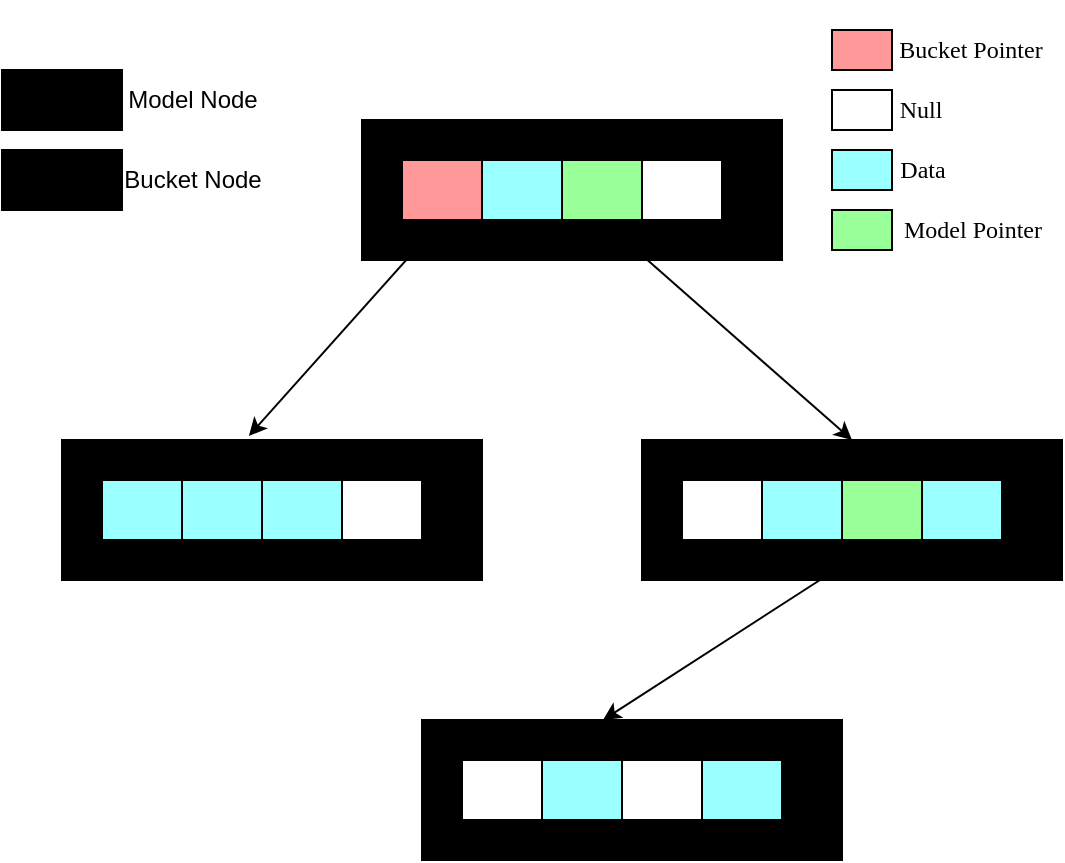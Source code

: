 <mxfile version="26.0.11">
  <diagram name="第 1 页" id="3QuMhop_2YjJpZ-RrJ_G">
    <mxGraphModel dx="794" dy="458" grid="1" gridSize="10" guides="1" tooltips="1" connect="1" arrows="1" fold="1" page="1" pageScale="1" pageWidth="827" pageHeight="1169" math="0" shadow="0">
      <root>
        <mxCell id="0" />
        <mxCell id="1" parent="0" />
        <mxCell id="SFqRbMc4jSseJqa-XxZ5-23" value="" style="rounded=0;whiteSpace=wrap;html=1;glass=0;strokeColor=default;align=center;verticalAlign=middle;fontFamily=Helvetica;fontSize=12;fontColor=default;fillColor=light-dark(#000000,var(--ge-dark-color, #121212));fillStyle=cross-hatch;" vertex="1" parent="1">
          <mxGeometry x="340" y="90" width="210" height="70" as="geometry" />
        </mxCell>
        <mxCell id="SFqRbMc4jSseJqa-XxZ5-21" value="" style="rounded=0;whiteSpace=wrap;html=1;glass=0;strokeColor=default;align=center;verticalAlign=middle;fontFamily=Helvetica;fontSize=12;fontColor=default;fillColor=light-dark(#FFFFFF,var(--ge-dark-color, #121212));fillStyle=auto;" vertex="1" parent="1">
          <mxGeometry x="480" y="110" width="40" height="30" as="geometry" />
        </mxCell>
        <mxCell id="SFqRbMc4jSseJqa-XxZ5-20" value="" style="rounded=0;whiteSpace=wrap;html=1;glass=0;strokeColor=default;align=center;verticalAlign=middle;fontFamily=Helvetica;fontSize=12;fontColor=default;fillColor=light-dark(#99FF99,var(--ge-dark-color, #121212));fillStyle=auto;" vertex="1" parent="1">
          <mxGeometry x="440" y="110" width="40" height="30" as="geometry" />
        </mxCell>
        <mxCell id="SFqRbMc4jSseJqa-XxZ5-19" value="" style="rounded=0;whiteSpace=wrap;html=1;glass=0;strokeColor=light-dark(#000000,#FFFFFF);align=center;verticalAlign=middle;fontFamily=Helvetica;fontSize=12;fontColor=default;fillColor=light-dark(#99FFFF,var(--ge-dark-color, #121212));fillStyle=auto;" vertex="1" parent="1">
          <mxGeometry x="400" y="110" width="40" height="30" as="geometry" />
        </mxCell>
        <mxCell id="SFqRbMc4jSseJqa-XxZ5-15" value="" style="rounded=0;whiteSpace=wrap;html=1;glass=0;strokeColor=default;align=center;verticalAlign=middle;fontFamily=Helvetica;fontSize=12;fontColor=default;fillColor=light-dark(#FF9999,var(--ge-dark-color, #121212));fillStyle=auto;" vertex="1" parent="1">
          <mxGeometry x="360" y="110" width="40" height="30" as="geometry" />
        </mxCell>
        <mxCell id="SFqRbMc4jSseJqa-XxZ5-24" value="" style="rounded=0;whiteSpace=wrap;html=1;glass=0;strokeColor=default;align=center;verticalAlign=middle;fontFamily=Helvetica;fontSize=12;fontColor=default;fillColor=light-dark(#000000,var(--ge-dark-color, #121212));fillStyle=dashed;" vertex="1" parent="1">
          <mxGeometry x="190" y="250" width="210" height="70" as="geometry" />
        </mxCell>
        <mxCell id="SFqRbMc4jSseJqa-XxZ5-25" value="" style="rounded=0;whiteSpace=wrap;html=1;glass=0;strokeColor=default;align=center;verticalAlign=middle;fontFamily=Helvetica;fontSize=12;fontColor=default;fillColor=light-dark(#FFFFFF,var(--ge-dark-color, #121212));fillStyle=auto;" vertex="1" parent="1">
          <mxGeometry x="330" y="270" width="40" height="30" as="geometry" />
        </mxCell>
        <mxCell id="SFqRbMc4jSseJqa-XxZ5-26" value="" style="rounded=0;whiteSpace=wrap;html=1;glass=0;strokeColor=default;align=center;verticalAlign=middle;fontFamily=Helvetica;fontSize=12;fontColor=default;fillColor=light-dark(#99FFFF,var(--ge-dark-color, #121212));fillStyle=auto;" vertex="1" parent="1">
          <mxGeometry x="210" y="270" width="40" height="30" as="geometry" />
        </mxCell>
        <mxCell id="SFqRbMc4jSseJqa-XxZ5-27" value="" style="rounded=0;whiteSpace=wrap;html=1;glass=0;strokeColor=default;align=center;verticalAlign=middle;fontFamily=Helvetica;fontSize=12;fontColor=default;fillColor=light-dark(#99FFFF,var(--ge-dark-color, #121212));fillStyle=auto;" vertex="1" parent="1">
          <mxGeometry x="250" y="270" width="40" height="30" as="geometry" />
        </mxCell>
        <mxCell id="SFqRbMc4jSseJqa-XxZ5-28" value="" style="rounded=0;whiteSpace=wrap;html=1;glass=0;strokeColor=default;align=center;verticalAlign=middle;fontFamily=Helvetica;fontSize=12;fontColor=default;fillColor=light-dark(#99FFFF,var(--ge-dark-color, #121212));fillStyle=auto;" vertex="1" parent="1">
          <mxGeometry x="290" y="270" width="40" height="30" as="geometry" />
        </mxCell>
        <mxCell id="SFqRbMc4jSseJqa-XxZ5-29" value="" style="rounded=0;whiteSpace=wrap;html=1;glass=0;strokeColor=default;align=center;verticalAlign=middle;fontFamily=Helvetica;fontSize=12;fontColor=default;fillColor=light-dark(#000000,var(--ge-dark-color, #121212));fillStyle=cross-hatch;" vertex="1" parent="1">
          <mxGeometry x="480" y="250" width="210" height="70" as="geometry" />
        </mxCell>
        <mxCell id="SFqRbMc4jSseJqa-XxZ5-30" value="" style="rounded=0;whiteSpace=wrap;html=1;glass=0;strokeColor=default;align=center;verticalAlign=middle;fontFamily=Helvetica;fontSize=12;fontColor=default;fillColor=light-dark(#99FFFF,var(--ge-dark-color, #121212));fillStyle=auto;" vertex="1" parent="1">
          <mxGeometry x="620" y="270" width="40" height="30" as="geometry" />
        </mxCell>
        <mxCell id="SFqRbMc4jSseJqa-XxZ5-31" value="" style="rounded=0;whiteSpace=wrap;html=1;glass=0;strokeColor=default;align=center;verticalAlign=middle;fontFamily=Helvetica;fontSize=12;fontColor=default;fillColor=light-dark(#FFFFFF,var(--ge-dark-color, #121212));fillStyle=auto;" vertex="1" parent="1">
          <mxGeometry x="500" y="270" width="40" height="30" as="geometry" />
        </mxCell>
        <mxCell id="SFqRbMc4jSseJqa-XxZ5-32" value="" style="rounded=0;whiteSpace=wrap;html=1;glass=0;strokeColor=default;align=center;verticalAlign=middle;fontFamily=Helvetica;fontSize=12;fontColor=default;fillColor=light-dark(#99FFFF,var(--ge-dark-color, #121212));fillStyle=auto;" vertex="1" parent="1">
          <mxGeometry x="540" y="270" width="40" height="30" as="geometry" />
        </mxCell>
        <mxCell id="SFqRbMc4jSseJqa-XxZ5-33" value="" style="rounded=0;whiteSpace=wrap;html=1;glass=0;strokeColor=default;align=center;verticalAlign=middle;fontFamily=Helvetica;fontSize=12;fontColor=default;fillColor=light-dark(#99FF99,var(--ge-dark-color, #121212));fillStyle=auto;" vertex="1" parent="1">
          <mxGeometry x="580" y="270" width="40" height="30" as="geometry" />
        </mxCell>
        <mxCell id="SFqRbMc4jSseJqa-XxZ5-34" value="" style="endArrow=classic;html=1;rounded=0;fontFamily=Helvetica;fontSize=12;fontColor=default;exitX=0.5;exitY=1;exitDx=0;exitDy=0;entryX=0.445;entryY=-0.029;entryDx=0;entryDy=0;entryPerimeter=0;" edge="1" parent="1" source="SFqRbMc4jSseJqa-XxZ5-15" target="SFqRbMc4jSseJqa-XxZ5-24">
          <mxGeometry width="50" height="50" relative="1" as="geometry">
            <mxPoint x="420" y="270" as="sourcePoint" />
            <mxPoint x="470" y="220" as="targetPoint" />
          </mxGeometry>
        </mxCell>
        <mxCell id="SFqRbMc4jSseJqa-XxZ5-35" value="" style="endArrow=classic;html=1;rounded=0;fontFamily=Helvetica;fontSize=12;fontColor=default;exitX=0.5;exitY=1;exitDx=0;exitDy=0;entryX=0.5;entryY=0;entryDx=0;entryDy=0;" edge="1" parent="1" source="SFqRbMc4jSseJqa-XxZ5-20" target="SFqRbMc4jSseJqa-XxZ5-29">
          <mxGeometry width="50" height="50" relative="1" as="geometry">
            <mxPoint x="420" y="270" as="sourcePoint" />
            <mxPoint x="470" y="220" as="targetPoint" />
          </mxGeometry>
        </mxCell>
        <mxCell id="SFqRbMc4jSseJqa-XxZ5-36" value="" style="rounded=0;whiteSpace=wrap;html=1;glass=0;strokeColor=default;align=center;verticalAlign=middle;fontFamily=Helvetica;fontSize=12;fontColor=default;fillColor=light-dark(#000000,var(--ge-dark-color, #121212));fillStyle=cross-hatch;" vertex="1" parent="1">
          <mxGeometry x="370" y="390" width="210" height="70" as="geometry" />
        </mxCell>
        <mxCell id="SFqRbMc4jSseJqa-XxZ5-37" value="" style="rounded=0;whiteSpace=wrap;html=1;glass=0;strokeColor=default;align=center;verticalAlign=middle;fontFamily=Helvetica;fontSize=12;fontColor=default;fillColor=light-dark(#99FFFF,var(--ge-dark-color, #121212));fillStyle=auto;" vertex="1" parent="1">
          <mxGeometry x="510" y="410" width="40" height="30" as="geometry" />
        </mxCell>
        <mxCell id="SFqRbMc4jSseJqa-XxZ5-38" value="" style="rounded=0;whiteSpace=wrap;html=1;glass=0;strokeColor=default;align=center;verticalAlign=middle;fontFamily=Helvetica;fontSize=12;fontColor=default;fillColor=light-dark(#FFFFFF,var(--ge-dark-color, #121212));fillStyle=auto;" vertex="1" parent="1">
          <mxGeometry x="390" y="410" width="40" height="30" as="geometry" />
        </mxCell>
        <mxCell id="SFqRbMc4jSseJqa-XxZ5-39" value="" style="rounded=0;whiteSpace=wrap;html=1;glass=0;strokeColor=default;align=center;verticalAlign=middle;fontFamily=Helvetica;fontSize=12;fontColor=default;fillColor=light-dark(#99FFFF,var(--ge-dark-color, #121212));fillStyle=auto;" vertex="1" parent="1">
          <mxGeometry x="430" y="410" width="40" height="30" as="geometry" />
        </mxCell>
        <mxCell id="SFqRbMc4jSseJqa-XxZ5-40" value="" style="rounded=0;whiteSpace=wrap;html=1;glass=0;strokeColor=default;align=center;verticalAlign=middle;fontFamily=Helvetica;fontSize=12;fontColor=default;fillColor=light-dark(#FFFFFF,var(--ge-dark-color, #121212));fillStyle=auto;" vertex="1" parent="1">
          <mxGeometry x="470" y="410" width="40" height="30" as="geometry" />
        </mxCell>
        <mxCell id="SFqRbMc4jSseJqa-XxZ5-41" value="" style="endArrow=classic;html=1;rounded=0;fontFamily=Helvetica;fontSize=12;fontColor=default;exitX=0.5;exitY=1;exitDx=0;exitDy=0;entryX=0.431;entryY=0;entryDx=0;entryDy=0;entryPerimeter=0;" edge="1" parent="1" source="SFqRbMc4jSseJqa-XxZ5-33" target="SFqRbMc4jSseJqa-XxZ5-36">
          <mxGeometry width="50" height="50" relative="1" as="geometry">
            <mxPoint x="420" y="370" as="sourcePoint" />
            <mxPoint x="470" y="320" as="targetPoint" />
          </mxGeometry>
        </mxCell>
        <mxCell id="SFqRbMc4jSseJqa-XxZ5-42" value="" style="rounded=0;whiteSpace=wrap;html=1;glass=0;strokeColor=default;align=center;verticalAlign=middle;fontFamily=Helvetica;fontSize=12;fontColor=default;fillColor=light-dark(#000000,var(--ge-dark-color, #121212));fillStyle=cross-hatch;" vertex="1" parent="1">
          <mxGeometry x="160" y="65" width="60" height="30" as="geometry" />
        </mxCell>
        <mxCell id="SFqRbMc4jSseJqa-XxZ5-43" value="" style="rounded=0;whiteSpace=wrap;html=1;glass=0;strokeColor=default;align=center;verticalAlign=middle;fontFamily=Helvetica;fontSize=12;fontColor=default;fillColor=light-dark(#000000,var(--ge-dark-color, #121212));fillStyle=dashed;" vertex="1" parent="1">
          <mxGeometry x="160" y="105" width="60" height="30" as="geometry" />
        </mxCell>
        <mxCell id="SFqRbMc4jSseJqa-XxZ5-44" value="Model Node" style="text;html=1;align=center;verticalAlign=middle;resizable=0;points=[];autosize=1;strokeColor=none;fillColor=none;fontFamily=Helvetica;fontSize=12;fontColor=default;" vertex="1" parent="1">
          <mxGeometry x="210" y="65" width="90" height="30" as="geometry" />
        </mxCell>
        <mxCell id="SFqRbMc4jSseJqa-XxZ5-45" value="Bucket Node" style="text;html=1;align=center;verticalAlign=middle;resizable=0;points=[];autosize=1;strokeColor=none;fillColor=none;fontFamily=Helvetica;fontSize=12;fontColor=default;" vertex="1" parent="1">
          <mxGeometry x="210" y="105" width="90" height="30" as="geometry" />
        </mxCell>
        <mxCell id="SFqRbMc4jSseJqa-XxZ5-46" value="" style="rounded=0;whiteSpace=wrap;html=1;glass=0;strokeColor=default;align=center;verticalAlign=middle;fontFamily=Helvetica;fontSize=12;fontColor=default;fillColor=light-dark(#FF9999,var(--ge-dark-color, #121212));fillStyle=auto;" vertex="1" parent="1">
          <mxGeometry x="575" y="45" width="30" height="20" as="geometry" />
        </mxCell>
        <mxCell id="SFqRbMc4jSseJqa-XxZ5-47" value="" style="rounded=0;whiteSpace=wrap;html=1;glass=0;strokeColor=default;align=center;verticalAlign=middle;fontFamily=Helvetica;fontSize=12;fontColor=default;fillColor=light-dark(#FFFFFF,var(--ge-dark-color, #121212));fillStyle=auto;" vertex="1" parent="1">
          <mxGeometry x="575" y="75" width="30" height="20" as="geometry" />
        </mxCell>
        <mxCell id="SFqRbMc4jSseJqa-XxZ5-48" value="" style="rounded=0;whiteSpace=wrap;html=1;glass=0;strokeColor=light-dark(#000000,#FFFFFF);align=center;verticalAlign=middle;fontFamily=Helvetica;fontSize=12;fontColor=default;fillColor=light-dark(#99FFFF,var(--ge-dark-color, #121212));fillStyle=auto;" vertex="1" parent="1">
          <mxGeometry x="575" y="105" width="30" height="20" as="geometry" />
        </mxCell>
        <mxCell id="SFqRbMc4jSseJqa-XxZ5-49" value="" style="rounded=0;whiteSpace=wrap;html=1;glass=0;strokeColor=default;align=center;verticalAlign=middle;fontFamily=Helvetica;fontSize=12;fontColor=default;fillColor=light-dark(#99FF99,var(--ge-dark-color, #121212));fillStyle=auto;" vertex="1" parent="1">
          <mxGeometry x="575" y="135" width="30" height="20" as="geometry" />
        </mxCell>
        <mxCell id="SFqRbMc4jSseJqa-XxZ5-51" value="&lt;p class=&quot;MsoNormal&quot;&gt;&lt;span style=&quot;mso-spacerun:&#39;yes&#39;;font-family:宋体;mso-ascii-font-family:Calibri;&lt;br/&gt;mso-hansi-font-family:&#39;Cambria Math&#39;;mso-bidi-font-family:&#39;Times New Roman&#39;;mso-ansi-font-style:normal;&lt;br/&gt;font-size:10.5pt;mso-font-kerning:1.0pt;&quot;&gt;&lt;font face=&quot;Calibri&quot;&gt;Null&lt;/font&gt;&lt;/span&gt;&lt;/p&gt;" style="text;html=1;align=center;verticalAlign=middle;resizable=0;points=[];autosize=1;strokeColor=none;fillColor=none;fontFamily=Helvetica;fontSize=12;fontColor=default;" vertex="1" parent="1">
          <mxGeometry x="599" y="60" width="40" height="50" as="geometry" />
        </mxCell>
        <mxCell id="SFqRbMc4jSseJqa-XxZ5-52" value="&lt;p class=&quot;MsoNormal&quot;&gt;&lt;span style=&quot;mso-spacerun:&#39;yes&#39;;font-family:宋体;mso-ascii-font-family:Calibri;&lt;br/&gt;mso-hansi-font-family:&#39;Cambria Math&#39;;mso-bidi-font-family:&#39;Times New Roman&#39;;mso-ansi-font-style:normal;&lt;br/&gt;font-size:10.5pt;mso-font-kerning:1.0pt;&quot;&gt;&lt;font face=&quot;Calibri&quot;&gt;Data&lt;/font&gt;&lt;/span&gt;&lt;/p&gt;" style="text;html=1;align=center;verticalAlign=middle;resizable=0;points=[];autosize=1;strokeColor=none;fillColor=none;fontFamily=Helvetica;fontSize=12;fontColor=default;" vertex="1" parent="1">
          <mxGeometry x="595" y="90" width="50" height="50" as="geometry" />
        </mxCell>
        <mxCell id="SFqRbMc4jSseJqa-XxZ5-53" value="&lt;p class=&quot;MsoNormal&quot;&gt;&lt;span style=&quot;mso-spacerun:&#39;yes&#39;;font-family:宋体;mso-ascii-font-family:Calibri;&lt;br/&gt;mso-hansi-font-family:&#39;Cambria Math&#39;;mso-bidi-font-family:&#39;Times New Roman&#39;;mso-ansi-font-style:normal;&lt;br/&gt;font-size:10.5pt;mso-font-kerning:1.0pt;&quot;&gt;&lt;font face=&quot;Calibri&quot;&gt;Bucket Pointer&lt;/font&gt;&lt;/span&gt;&lt;/p&gt;" style="text;html=1;align=center;verticalAlign=middle;resizable=0;points=[];autosize=1;strokeColor=none;fillColor=none;fontFamily=Helvetica;fontSize=12;fontColor=default;" vertex="1" parent="1">
          <mxGeometry x="599" y="30" width="90" height="50" as="geometry" />
        </mxCell>
        <mxCell id="SFqRbMc4jSseJqa-XxZ5-54" value="&lt;p class=&quot;MsoNormal&quot;&gt;&lt;span style=&quot;mso-spacerun:&#39;yes&#39;;font-family:宋体;mso-ascii-font-family:Calibri;&lt;br/&gt;mso-hansi-font-family:&#39;Cambria Math&#39;;mso-bidi-font-family:&#39;Times New Roman&#39;;mso-ansi-font-style:normal;&lt;br/&gt;font-size:10.5pt;mso-font-kerning:1.0pt;&quot;&gt;&lt;font face=&quot;Calibri&quot;&gt;Model Pointer&lt;/font&gt;&lt;/span&gt;&lt;/p&gt;" style="text;html=1;align=center;verticalAlign=middle;resizable=0;points=[];autosize=1;strokeColor=none;fillColor=none;fontFamily=Helvetica;fontSize=12;fontColor=default;" vertex="1" parent="1">
          <mxGeometry x="600" y="120" width="90" height="50" as="geometry" />
        </mxCell>
      </root>
    </mxGraphModel>
  </diagram>
</mxfile>
